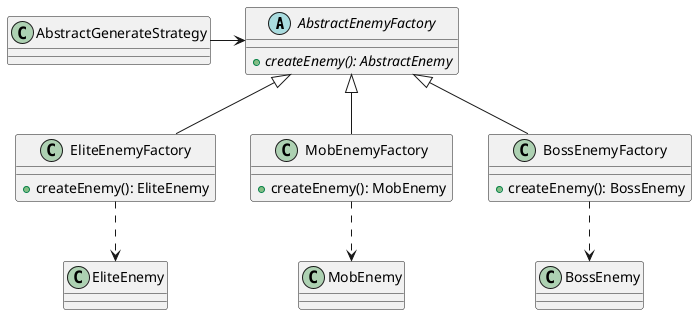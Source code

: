 @startuml

abstract class AbstractEnemyFactory {
    + {abstract} createEnemy(): AbstractEnemy
}

class EliteEnemyFactory extends AbstractEnemyFactory {
    + createEnemy(): EliteEnemy
}

class MobEnemyFactory extends AbstractEnemyFactory {
    + createEnemy(): MobEnemy
}

class BossEnemyFactory extends AbstractEnemyFactory {
    + createEnemy(): BossEnemy
}

EliteEnemyFactory ..> EliteEnemy
MobEnemyFactory ..> MobEnemy
BossEnemyFactory ..> BossEnemy

AbstractGenerateStrategy -> AbstractEnemyFactory

@enduml